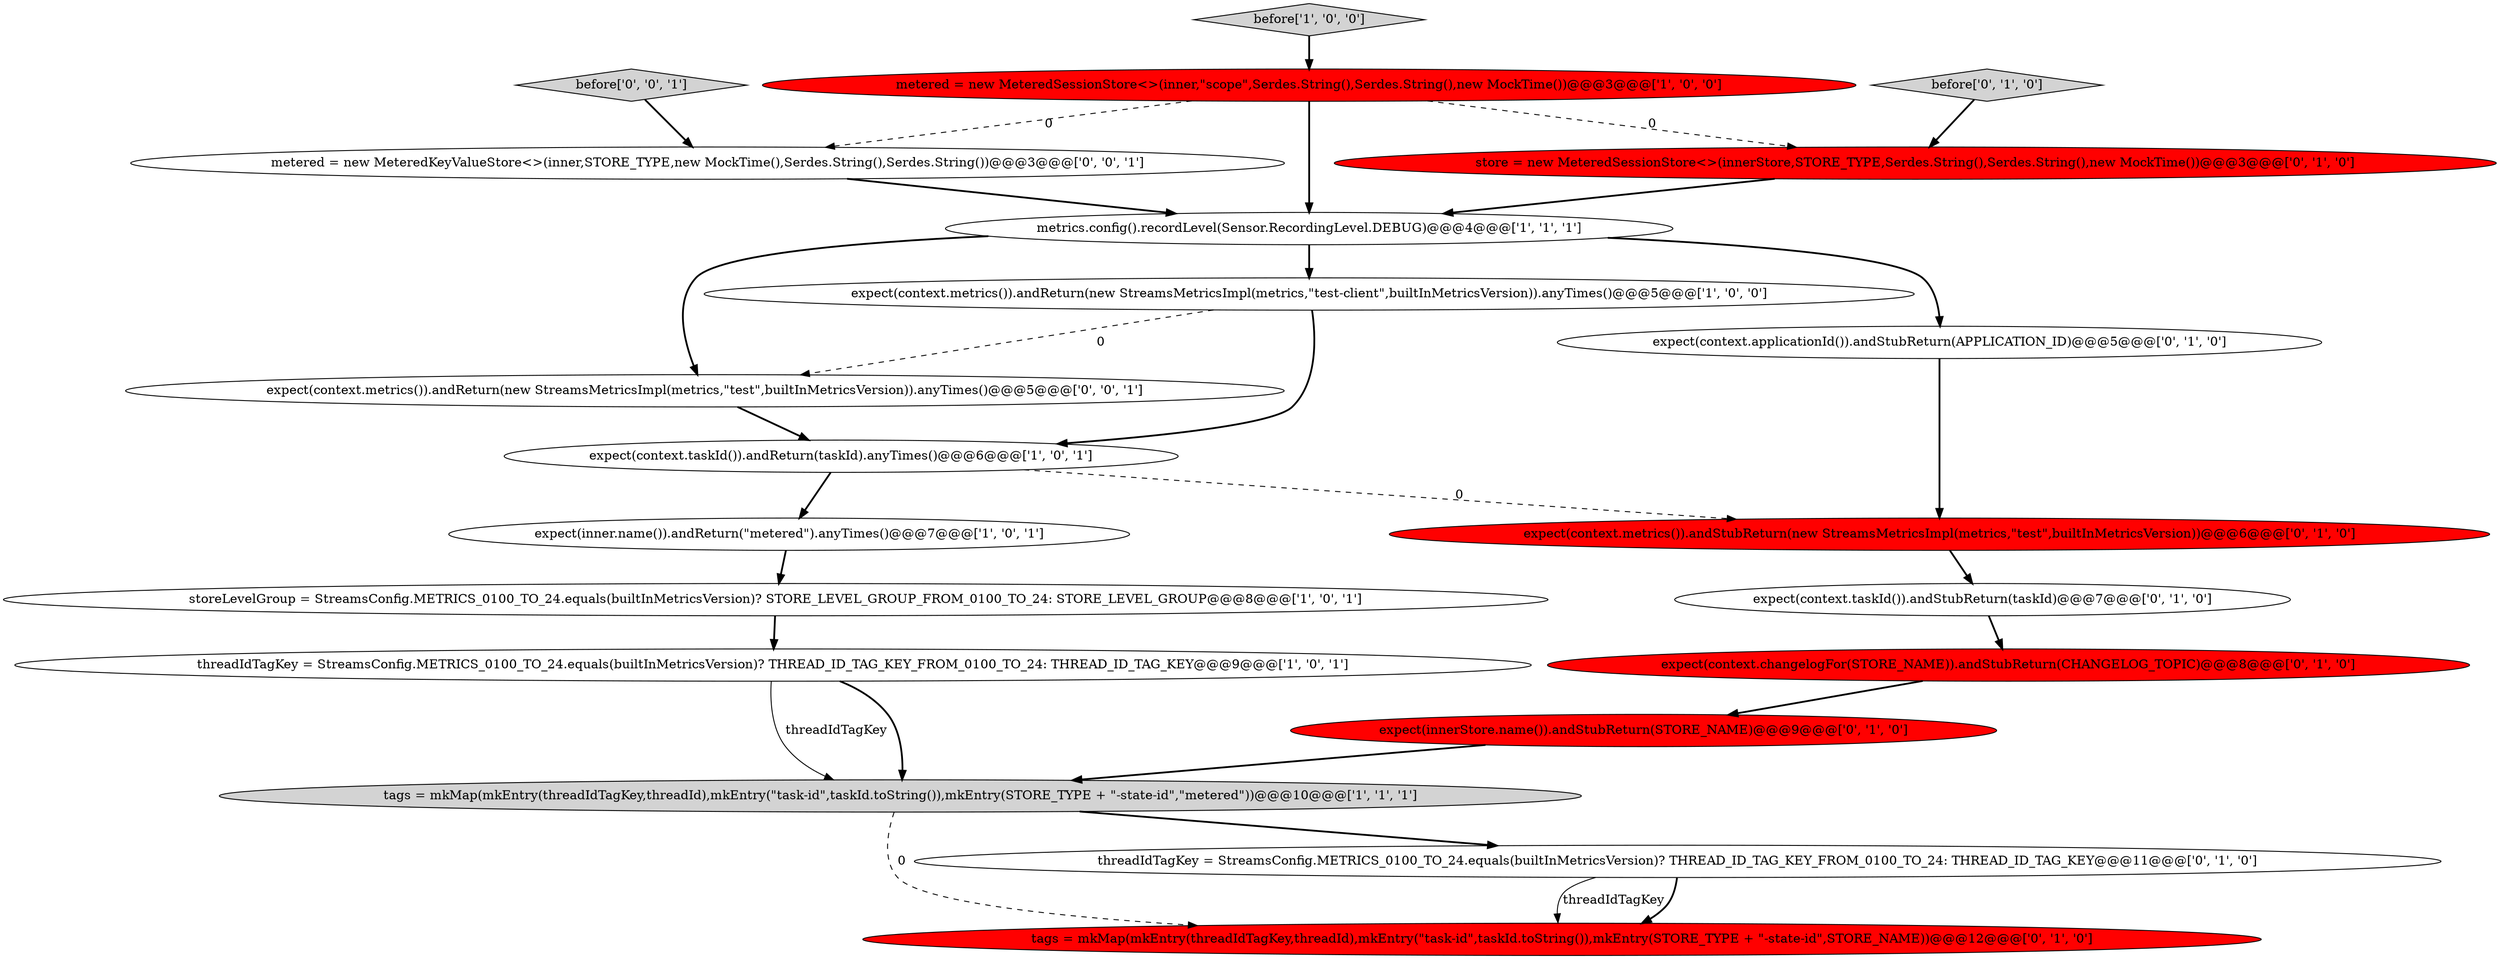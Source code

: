 digraph {
5 [style = filled, label = "threadIdTagKey = StreamsConfig.METRICS_0100_TO_24.equals(builtInMetricsVersion)? THREAD_ID_TAG_KEY_FROM_0100_TO_24: THREAD_ID_TAG_KEY@@@9@@@['1', '0', '1']", fillcolor = white, shape = ellipse image = "AAA0AAABBB1BBB"];
19 [style = filled, label = "expect(context.metrics()).andReturn(new StreamsMetricsImpl(metrics,\"test\",builtInMetricsVersion)).anyTimes()@@@5@@@['0', '0', '1']", fillcolor = white, shape = ellipse image = "AAA0AAABBB3BBB"];
7 [style = filled, label = "metrics.config().recordLevel(Sensor.RecordingLevel.DEBUG)@@@4@@@['1', '1', '1']", fillcolor = white, shape = ellipse image = "AAA0AAABBB1BBB"];
18 [style = filled, label = "metered = new MeteredKeyValueStore<>(inner,STORE_TYPE,new MockTime(),Serdes.String(),Serdes.String())@@@3@@@['0', '0', '1']", fillcolor = white, shape = ellipse image = "AAA0AAABBB3BBB"];
11 [style = filled, label = "expect(innerStore.name()).andStubReturn(STORE_NAME)@@@9@@@['0', '1', '0']", fillcolor = red, shape = ellipse image = "AAA1AAABBB2BBB"];
6 [style = filled, label = "expect(context.taskId()).andReturn(taskId).anyTimes()@@@6@@@['1', '0', '1']", fillcolor = white, shape = ellipse image = "AAA0AAABBB1BBB"];
14 [style = filled, label = "expect(context.changelogFor(STORE_NAME)).andStubReturn(CHANGELOG_TOPIC)@@@8@@@['0', '1', '0']", fillcolor = red, shape = ellipse image = "AAA1AAABBB2BBB"];
3 [style = filled, label = "metered = new MeteredSessionStore<>(inner,\"scope\",Serdes.String(),Serdes.String(),new MockTime())@@@3@@@['1', '0', '0']", fillcolor = red, shape = ellipse image = "AAA1AAABBB1BBB"];
1 [style = filled, label = "before['1', '0', '0']", fillcolor = lightgray, shape = diamond image = "AAA0AAABBB1BBB"];
0 [style = filled, label = "expect(context.metrics()).andReturn(new StreamsMetricsImpl(metrics,\"test-client\",builtInMetricsVersion)).anyTimes()@@@5@@@['1', '0', '0']", fillcolor = white, shape = ellipse image = "AAA0AAABBB1BBB"];
15 [style = filled, label = "before['0', '1', '0']", fillcolor = lightgray, shape = diamond image = "AAA0AAABBB2BBB"];
4 [style = filled, label = "tags = mkMap(mkEntry(threadIdTagKey,threadId),mkEntry(\"task-id\",taskId.toString()),mkEntry(STORE_TYPE + \"-state-id\",\"metered\"))@@@10@@@['1', '1', '1']", fillcolor = lightgray, shape = ellipse image = "AAA0AAABBB1BBB"];
16 [style = filled, label = "threadIdTagKey = StreamsConfig.METRICS_0100_TO_24.equals(builtInMetricsVersion)? THREAD_ID_TAG_KEY_FROM_0100_TO_24: THREAD_ID_TAG_KEY@@@11@@@['0', '1', '0']", fillcolor = white, shape = ellipse image = "AAA0AAABBB2BBB"];
8 [style = filled, label = "storeLevelGroup = StreamsConfig.METRICS_0100_TO_24.equals(builtInMetricsVersion)? STORE_LEVEL_GROUP_FROM_0100_TO_24: STORE_LEVEL_GROUP@@@8@@@['1', '0', '1']", fillcolor = white, shape = ellipse image = "AAA0AAABBB1BBB"];
17 [style = filled, label = "tags = mkMap(mkEntry(threadIdTagKey,threadId),mkEntry(\"task-id\",taskId.toString()),mkEntry(STORE_TYPE + \"-state-id\",STORE_NAME))@@@12@@@['0', '1', '0']", fillcolor = red, shape = ellipse image = "AAA1AAABBB2BBB"];
20 [style = filled, label = "before['0', '0', '1']", fillcolor = lightgray, shape = diamond image = "AAA0AAABBB3BBB"];
9 [style = filled, label = "expect(context.metrics()).andStubReturn(new StreamsMetricsImpl(metrics,\"test\",builtInMetricsVersion))@@@6@@@['0', '1', '0']", fillcolor = red, shape = ellipse image = "AAA1AAABBB2BBB"];
13 [style = filled, label = "store = new MeteredSessionStore<>(innerStore,STORE_TYPE,Serdes.String(),Serdes.String(),new MockTime())@@@3@@@['0', '1', '0']", fillcolor = red, shape = ellipse image = "AAA1AAABBB2BBB"];
12 [style = filled, label = "expect(context.applicationId()).andStubReturn(APPLICATION_ID)@@@5@@@['0', '1', '0']", fillcolor = white, shape = ellipse image = "AAA0AAABBB2BBB"];
10 [style = filled, label = "expect(context.taskId()).andStubReturn(taskId)@@@7@@@['0', '1', '0']", fillcolor = white, shape = ellipse image = "AAA0AAABBB2BBB"];
2 [style = filled, label = "expect(inner.name()).andReturn(\"metered\").anyTimes()@@@7@@@['1', '0', '1']", fillcolor = white, shape = ellipse image = "AAA0AAABBB1BBB"];
15->13 [style = bold, label=""];
16->17 [style = solid, label="threadIdTagKey"];
4->17 [style = dashed, label="0"];
10->14 [style = bold, label=""];
0->6 [style = bold, label=""];
7->12 [style = bold, label=""];
0->19 [style = dashed, label="0"];
3->18 [style = dashed, label="0"];
11->4 [style = bold, label=""];
6->9 [style = dashed, label="0"];
1->3 [style = bold, label=""];
7->0 [style = bold, label=""];
16->17 [style = bold, label=""];
9->10 [style = bold, label=""];
12->9 [style = bold, label=""];
19->6 [style = bold, label=""];
3->13 [style = dashed, label="0"];
5->4 [style = solid, label="threadIdTagKey"];
6->2 [style = bold, label=""];
20->18 [style = bold, label=""];
8->5 [style = bold, label=""];
3->7 [style = bold, label=""];
13->7 [style = bold, label=""];
5->4 [style = bold, label=""];
18->7 [style = bold, label=""];
14->11 [style = bold, label=""];
7->19 [style = bold, label=""];
4->16 [style = bold, label=""];
2->8 [style = bold, label=""];
}
